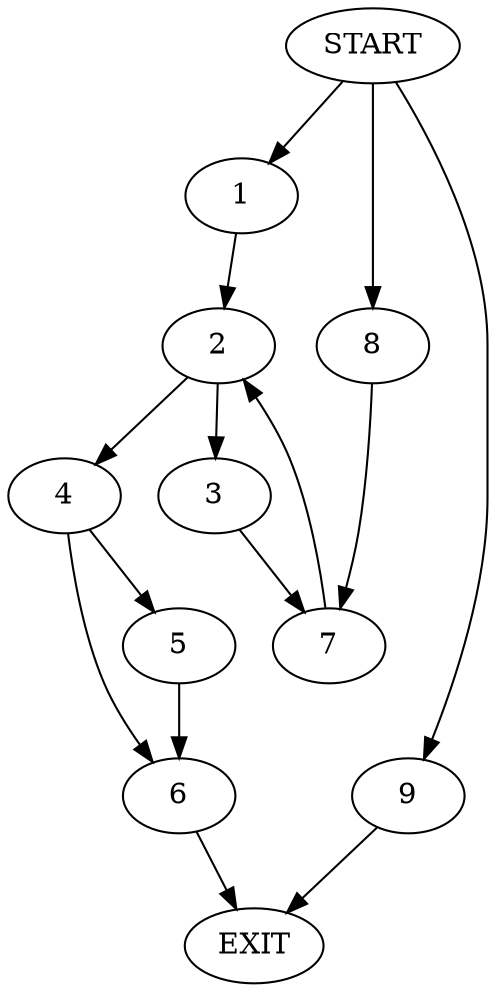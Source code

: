 digraph {
0 [label="START"]
10 [label="EXIT"]
0 -> 1
1 -> 2
2 -> 3
2 -> 4
4 -> 5
4 -> 6
3 -> 7
7 -> 2
0 -> 8
8 -> 7
6 -> 10
5 -> 6
0 -> 9
9 -> 10
}
